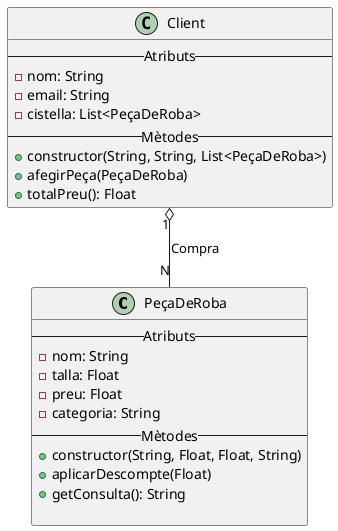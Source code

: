 @startuml
'https://plantuml.com/class-diagram


class PeçaDeRoba {
    -- Atributs --
    - nom: String
    - talla: Float
    - preu: Float
    - categoria: String
    -- Mètodes --
    + constructor(String, Float, Float, String)
    + aplicarDescompte(Float)
    + getConsulta(): String

}

class Client {
    -- Atributs --
    - nom: String
    - email: String
    - cistella: List<PeçaDeRoba>
    -- Mètodes --
    + constructor(String, String, List<PeçaDeRoba>)
    + afegirPeça(PeçaDeRoba)
    + totalPreu(): Float
}

Client "1" o-down- "N" PeçaDeRoba: Compra

@enduml